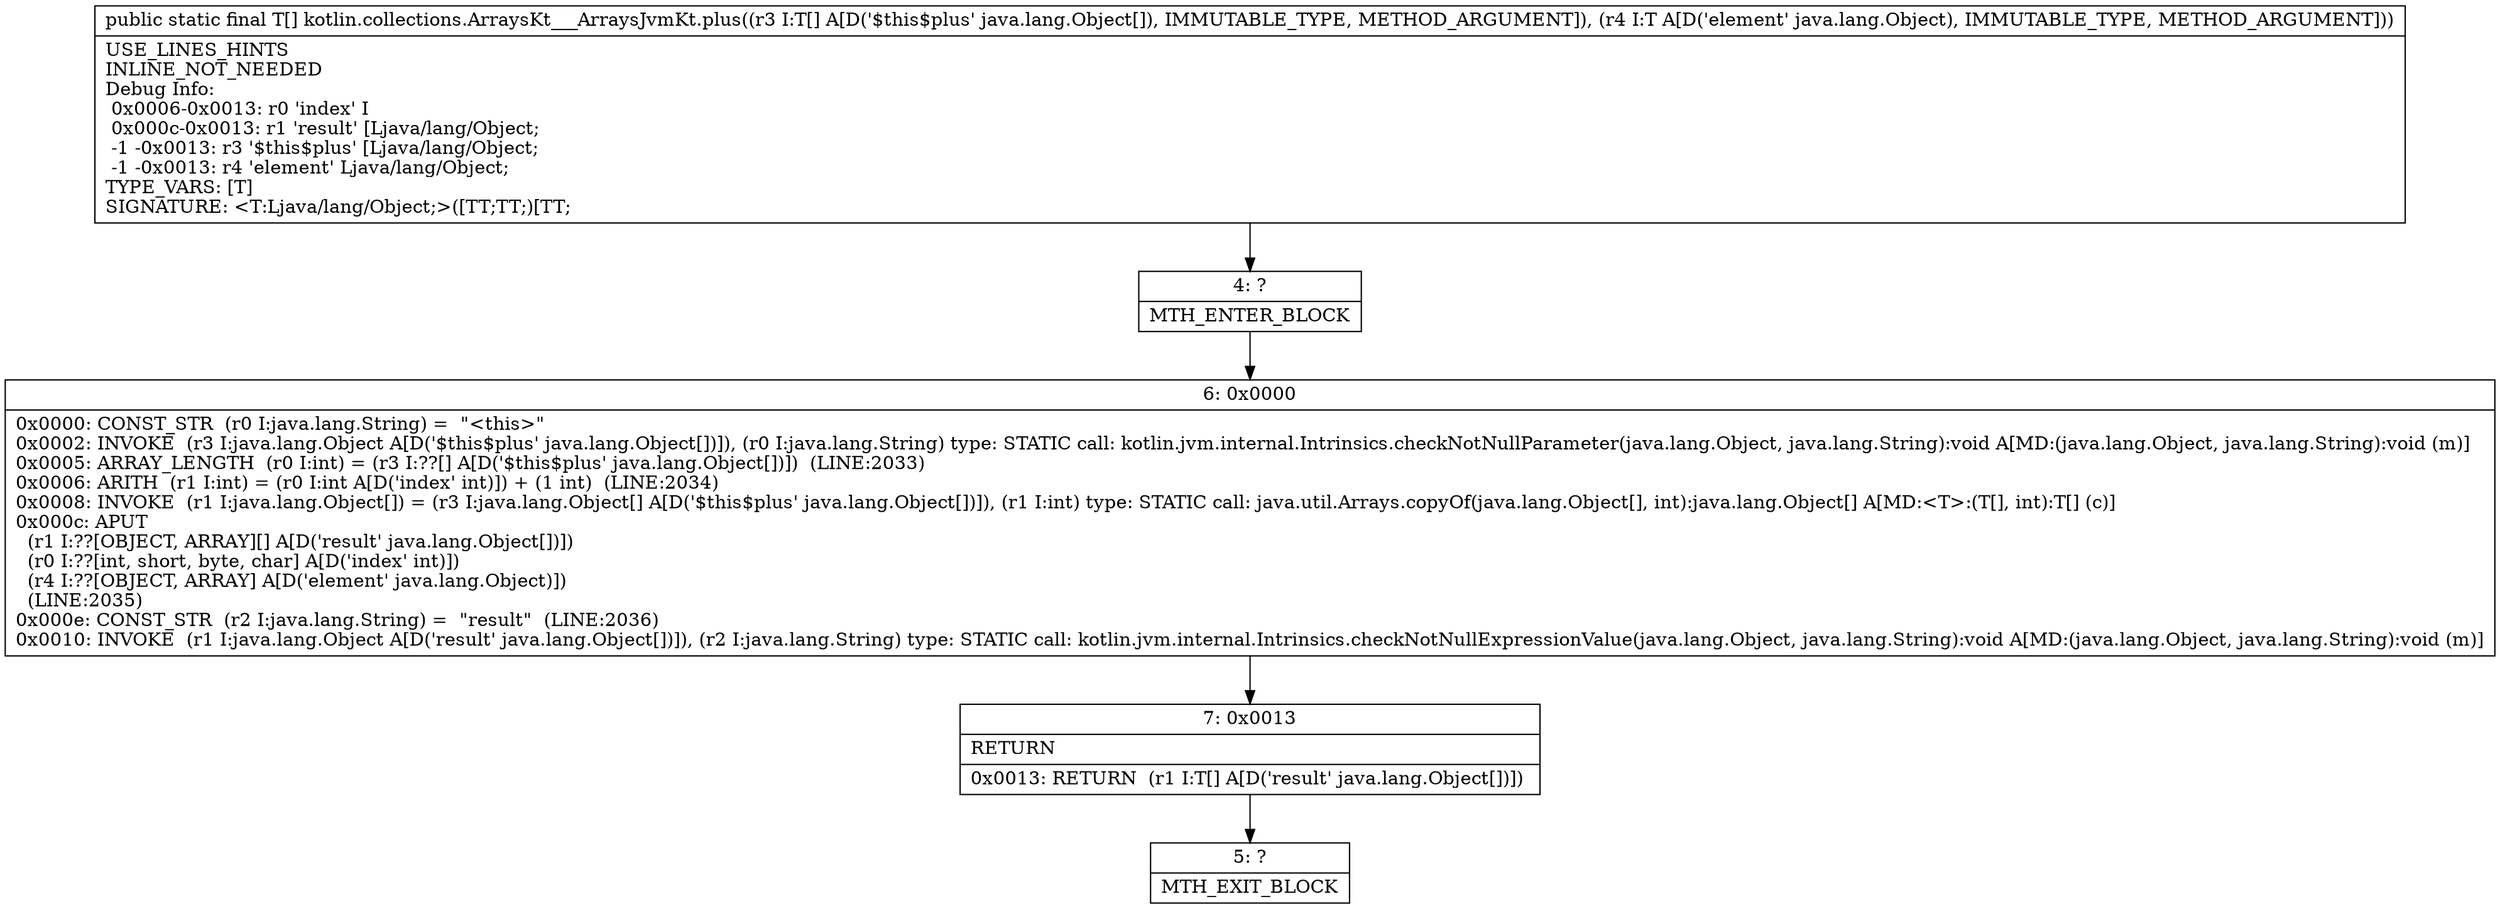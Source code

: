 digraph "CFG forkotlin.collections.ArraysKt___ArraysJvmKt.plus([Ljava\/lang\/Object;Ljava\/lang\/Object;)[Ljava\/lang\/Object;" {
Node_4 [shape=record,label="{4\:\ ?|MTH_ENTER_BLOCK\l}"];
Node_6 [shape=record,label="{6\:\ 0x0000|0x0000: CONST_STR  (r0 I:java.lang.String) =  \"\<this\>\" \l0x0002: INVOKE  (r3 I:java.lang.Object A[D('$this$plus' java.lang.Object[])]), (r0 I:java.lang.String) type: STATIC call: kotlin.jvm.internal.Intrinsics.checkNotNullParameter(java.lang.Object, java.lang.String):void A[MD:(java.lang.Object, java.lang.String):void (m)]\l0x0005: ARRAY_LENGTH  (r0 I:int) = (r3 I:??[] A[D('$this$plus' java.lang.Object[])])  (LINE:2033)\l0x0006: ARITH  (r1 I:int) = (r0 I:int A[D('index' int)]) + (1 int)  (LINE:2034)\l0x0008: INVOKE  (r1 I:java.lang.Object[]) = (r3 I:java.lang.Object[] A[D('$this$plus' java.lang.Object[])]), (r1 I:int) type: STATIC call: java.util.Arrays.copyOf(java.lang.Object[], int):java.lang.Object[] A[MD:\<T\>:(T[], int):T[] (c)]\l0x000c: APUT  \l  (r1 I:??[OBJECT, ARRAY][] A[D('result' java.lang.Object[])])\l  (r0 I:??[int, short, byte, char] A[D('index' int)])\l  (r4 I:??[OBJECT, ARRAY] A[D('element' java.lang.Object)])\l  (LINE:2035)\l0x000e: CONST_STR  (r2 I:java.lang.String) =  \"result\"  (LINE:2036)\l0x0010: INVOKE  (r1 I:java.lang.Object A[D('result' java.lang.Object[])]), (r2 I:java.lang.String) type: STATIC call: kotlin.jvm.internal.Intrinsics.checkNotNullExpressionValue(java.lang.Object, java.lang.String):void A[MD:(java.lang.Object, java.lang.String):void (m)]\l}"];
Node_7 [shape=record,label="{7\:\ 0x0013|RETURN\l|0x0013: RETURN  (r1 I:T[] A[D('result' java.lang.Object[])]) \l}"];
Node_5 [shape=record,label="{5\:\ ?|MTH_EXIT_BLOCK\l}"];
MethodNode[shape=record,label="{public static final T[] kotlin.collections.ArraysKt___ArraysJvmKt.plus((r3 I:T[] A[D('$this$plus' java.lang.Object[]), IMMUTABLE_TYPE, METHOD_ARGUMENT]), (r4 I:T A[D('element' java.lang.Object), IMMUTABLE_TYPE, METHOD_ARGUMENT]))  | USE_LINES_HINTS\lINLINE_NOT_NEEDED\lDebug Info:\l  0x0006\-0x0013: r0 'index' I\l  0x000c\-0x0013: r1 'result' [Ljava\/lang\/Object;\l  \-1 \-0x0013: r3 '$this$plus' [Ljava\/lang\/Object;\l  \-1 \-0x0013: r4 'element' Ljava\/lang\/Object;\lTYPE_VARS: [T]\lSIGNATURE: \<T:Ljava\/lang\/Object;\>([TT;TT;)[TT;\l}"];
MethodNode -> Node_4;Node_4 -> Node_6;
Node_6 -> Node_7;
Node_7 -> Node_5;
}

